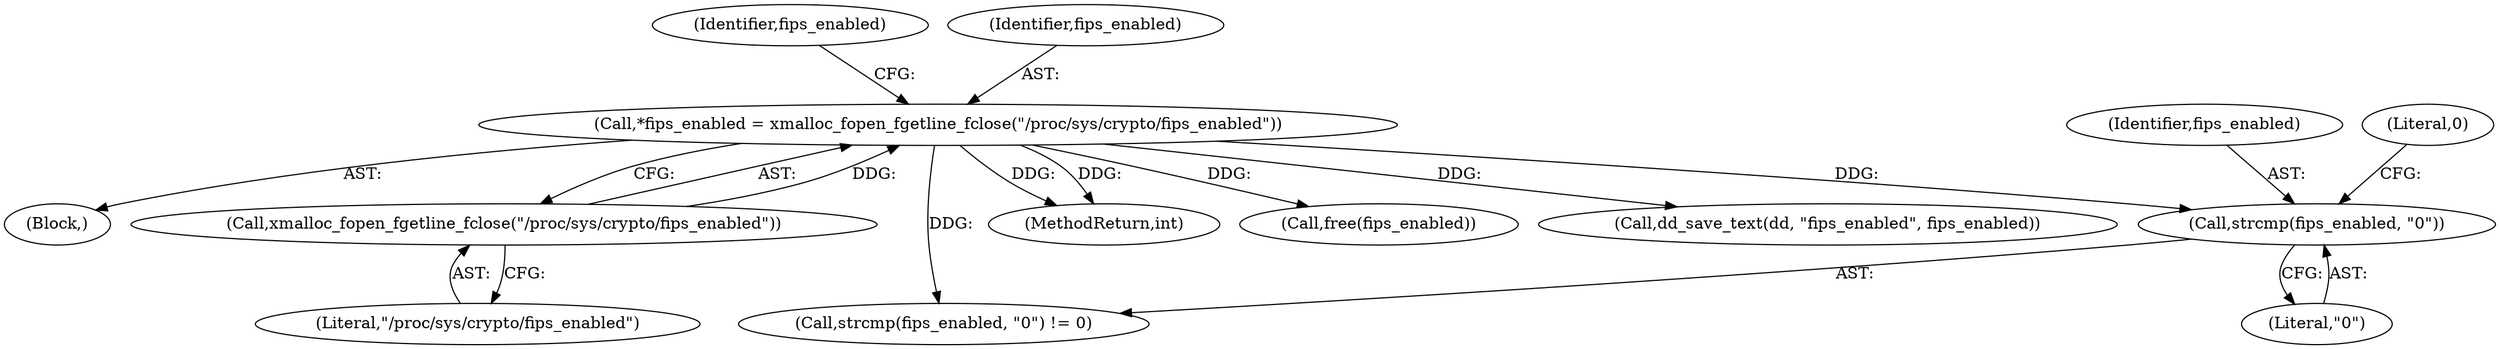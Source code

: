 digraph "0_abrt_3c1b60cfa62d39e5fff5a53a5bc53dae189e740e@API" {
"1001075" [label="(Call,strcmp(fips_enabled, \"0\"))"];
"1001066" [label="(Call,*fips_enabled = xmalloc_fopen_fgetline_fclose(\"/proc/sys/crypto/fips_enabled\"))"];
"1001068" [label="(Call,xmalloc_fopen_fgetline_fclose(\"/proc/sys/crypto/fips_enabled\"))"];
"1001075" [label="(Call,strcmp(fips_enabled, \"0\"))"];
"1001083" [label="(Call,free(fips_enabled))"];
"1001076" [label="(Identifier,fips_enabled)"];
"1001079" [label="(Call,dd_save_text(dd, \"fips_enabled\", fips_enabled))"];
"1001069" [label="(Literal,\"/proc/sys/crypto/fips_enabled\")"];
"1001077" [label="(Literal,\"0\")"];
"1000781" [label="(Block,)"];
"1001071" [label="(Identifier,fips_enabled)"];
"1001078" [label="(Literal,0)"];
"1001068" [label="(Call,xmalloc_fopen_fgetline_fclose(\"/proc/sys/crypto/fips_enabled\"))"];
"1001066" [label="(Call,*fips_enabled = xmalloc_fopen_fgetline_fclose(\"/proc/sys/crypto/fips_enabled\"))"];
"1001067" [label="(Identifier,fips_enabled)"];
"1001074" [label="(Call,strcmp(fips_enabled, \"0\") != 0)"];
"1001445" [label="(MethodReturn,int)"];
"1001075" -> "1001074"  [label="AST: "];
"1001075" -> "1001077"  [label="CFG: "];
"1001076" -> "1001075"  [label="AST: "];
"1001077" -> "1001075"  [label="AST: "];
"1001078" -> "1001075"  [label="CFG: "];
"1001066" -> "1001075"  [label="DDG: "];
"1001066" -> "1000781"  [label="AST: "];
"1001066" -> "1001068"  [label="CFG: "];
"1001067" -> "1001066"  [label="AST: "];
"1001068" -> "1001066"  [label="AST: "];
"1001071" -> "1001066"  [label="CFG: "];
"1001066" -> "1001445"  [label="DDG: "];
"1001066" -> "1001445"  [label="DDG: "];
"1001068" -> "1001066"  [label="DDG: "];
"1001066" -> "1001074"  [label="DDG: "];
"1001066" -> "1001079"  [label="DDG: "];
"1001066" -> "1001083"  [label="DDG: "];
"1001068" -> "1001069"  [label="CFG: "];
"1001069" -> "1001068"  [label="AST: "];
}

